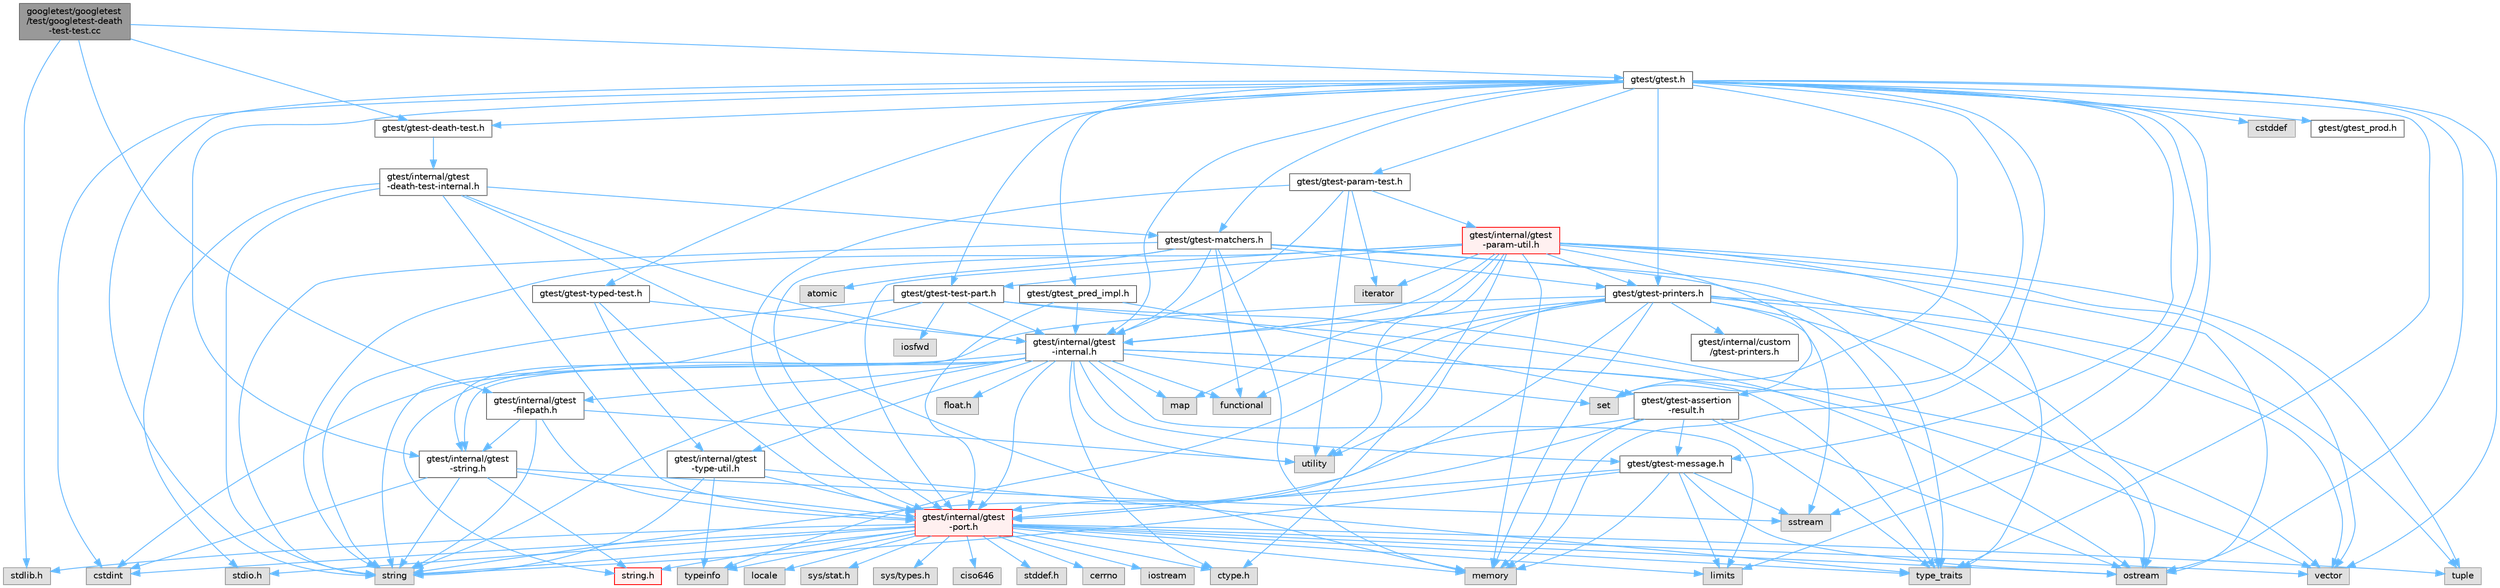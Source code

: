 digraph "googletest/googletest/test/googletest-death-test-test.cc"
{
 // LATEX_PDF_SIZE
  bgcolor="transparent";
  edge [fontname=Helvetica,fontsize=10,labelfontname=Helvetica,labelfontsize=10];
  node [fontname=Helvetica,fontsize=10,shape=box,height=0.2,width=0.4];
  Node1 [id="Node000001",label="googletest/googletest\l/test/googletest-death\l-test-test.cc",height=0.2,width=0.4,color="gray40", fillcolor="grey60", style="filled", fontcolor="black",tooltip=" "];
  Node1 -> Node2 [id="edge1_Node000001_Node000002",color="steelblue1",style="solid",tooltip=" "];
  Node2 [id="Node000002",label="stdlib.h",height=0.2,width=0.4,color="grey60", fillcolor="#E0E0E0", style="filled",tooltip=" "];
  Node1 -> Node3 [id="edge2_Node000001_Node000003",color="steelblue1",style="solid",tooltip=" "];
  Node3 [id="Node000003",label="gtest/gtest-death-test.h",height=0.2,width=0.4,color="grey40", fillcolor="white", style="filled",URL="$gtest-death-test_8h.html",tooltip=" "];
  Node3 -> Node4 [id="edge3_Node000003_Node000004",color="steelblue1",style="solid",tooltip=" "];
  Node4 [id="Node000004",label="gtest/internal/gtest\l-death-test-internal.h",height=0.2,width=0.4,color="grey40", fillcolor="white", style="filled",URL="$gtest-death-test-internal_8h.html",tooltip=" "];
  Node4 -> Node5 [id="edge4_Node000004_Node000005",color="steelblue1",style="solid",tooltip=" "];
  Node5 [id="Node000005",label="stdio.h",height=0.2,width=0.4,color="grey60", fillcolor="#E0E0E0", style="filled",tooltip=" "];
  Node4 -> Node6 [id="edge5_Node000004_Node000006",color="steelblue1",style="solid",tooltip=" "];
  Node6 [id="Node000006",label="memory",height=0.2,width=0.4,color="grey60", fillcolor="#E0E0E0", style="filled",tooltip=" "];
  Node4 -> Node7 [id="edge6_Node000004_Node000007",color="steelblue1",style="solid",tooltip=" "];
  Node7 [id="Node000007",label="string",height=0.2,width=0.4,color="grey60", fillcolor="#E0E0E0", style="filled",tooltip=" "];
  Node4 -> Node8 [id="edge7_Node000004_Node000008",color="steelblue1",style="solid",tooltip=" "];
  Node8 [id="Node000008",label="gtest/gtest-matchers.h",height=0.2,width=0.4,color="grey40", fillcolor="white", style="filled",URL="$gtest-matchers_8h.html",tooltip=" "];
  Node8 -> Node9 [id="edge8_Node000008_Node000009",color="steelblue1",style="solid",tooltip=" "];
  Node9 [id="Node000009",label="atomic",height=0.2,width=0.4,color="grey60", fillcolor="#E0E0E0", style="filled",tooltip=" "];
  Node8 -> Node10 [id="edge9_Node000008_Node000010",color="steelblue1",style="solid",tooltip=" "];
  Node10 [id="Node000010",label="functional",height=0.2,width=0.4,color="grey60", fillcolor="#E0E0E0", style="filled",tooltip=" "];
  Node8 -> Node6 [id="edge10_Node000008_Node000006",color="steelblue1",style="solid",tooltip=" "];
  Node8 -> Node11 [id="edge11_Node000008_Node000011",color="steelblue1",style="solid",tooltip=" "];
  Node11 [id="Node000011",label="ostream",height=0.2,width=0.4,color="grey60", fillcolor="#E0E0E0", style="filled",tooltip=" "];
  Node8 -> Node7 [id="edge12_Node000008_Node000007",color="steelblue1",style="solid",tooltip=" "];
  Node8 -> Node12 [id="edge13_Node000008_Node000012",color="steelblue1",style="solid",tooltip=" "];
  Node12 [id="Node000012",label="type_traits",height=0.2,width=0.4,color="grey60", fillcolor="#E0E0E0", style="filled",tooltip=" "];
  Node8 -> Node13 [id="edge14_Node000008_Node000013",color="steelblue1",style="solid",tooltip=" "];
  Node13 [id="Node000013",label="gtest/gtest-printers.h",height=0.2,width=0.4,color="grey40", fillcolor="white", style="filled",URL="$gtest-printers_8h.html",tooltip=" "];
  Node13 -> Node10 [id="edge15_Node000013_Node000010",color="steelblue1",style="solid",tooltip=" "];
  Node13 -> Node6 [id="edge16_Node000013_Node000006",color="steelblue1",style="solid",tooltip=" "];
  Node13 -> Node11 [id="edge17_Node000013_Node000011",color="steelblue1",style="solid",tooltip=" "];
  Node13 -> Node14 [id="edge18_Node000013_Node000014",color="steelblue1",style="solid",tooltip=" "];
  Node14 [id="Node000014",label="sstream",height=0.2,width=0.4,color="grey60", fillcolor="#E0E0E0", style="filled",tooltip=" "];
  Node13 -> Node7 [id="edge19_Node000013_Node000007",color="steelblue1",style="solid",tooltip=" "];
  Node13 -> Node15 [id="edge20_Node000013_Node000015",color="steelblue1",style="solid",tooltip=" "];
  Node15 [id="Node000015",label="tuple",height=0.2,width=0.4,color="grey60", fillcolor="#E0E0E0", style="filled",tooltip=" "];
  Node13 -> Node12 [id="edge21_Node000013_Node000012",color="steelblue1",style="solid",tooltip=" "];
  Node13 -> Node16 [id="edge22_Node000013_Node000016",color="steelblue1",style="solid",tooltip=" "];
  Node16 [id="Node000016",label="typeinfo",height=0.2,width=0.4,color="grey60", fillcolor="#E0E0E0", style="filled",tooltip=" "];
  Node13 -> Node17 [id="edge23_Node000013_Node000017",color="steelblue1",style="solid",tooltip=" "];
  Node17 [id="Node000017",label="utility",height=0.2,width=0.4,color="grey60", fillcolor="#E0E0E0", style="filled",tooltip=" "];
  Node13 -> Node18 [id="edge24_Node000013_Node000018",color="steelblue1",style="solid",tooltip=" "];
  Node18 [id="Node000018",label="vector",height=0.2,width=0.4,color="grey60", fillcolor="#E0E0E0", style="filled",tooltip=" "];
  Node13 -> Node19 [id="edge25_Node000013_Node000019",color="steelblue1",style="solid",tooltip=" "];
  Node19 [id="Node000019",label="gtest/internal/gtest\l-internal.h",height=0.2,width=0.4,color="grey40", fillcolor="white", style="filled",URL="$gtest-internal_8h.html",tooltip=" "];
  Node19 -> Node20 [id="edge26_Node000019_Node000020",color="steelblue1",style="solid",tooltip=" "];
  Node20 [id="Node000020",label="gtest/internal/gtest\l-port.h",height=0.2,width=0.4,color="red", fillcolor="#FFF0F0", style="filled",URL="$gtest-port_8h.html",tooltip=" "];
  Node20 -> Node21 [id="edge27_Node000020_Node000021",color="steelblue1",style="solid",tooltip=" "];
  Node21 [id="Node000021",label="ciso646",height=0.2,width=0.4,color="grey60", fillcolor="#E0E0E0", style="filled",tooltip=" "];
  Node20 -> Node22 [id="edge28_Node000020_Node000022",color="steelblue1",style="solid",tooltip=" "];
  Node22 [id="Node000022",label="ctype.h",height=0.2,width=0.4,color="grey60", fillcolor="#E0E0E0", style="filled",tooltip=" "];
  Node20 -> Node23 [id="edge29_Node000020_Node000023",color="steelblue1",style="solid",tooltip=" "];
  Node23 [id="Node000023",label="stddef.h",height=0.2,width=0.4,color="grey60", fillcolor="#E0E0E0", style="filled",tooltip=" "];
  Node20 -> Node5 [id="edge30_Node000020_Node000005",color="steelblue1",style="solid",tooltip=" "];
  Node20 -> Node2 [id="edge31_Node000020_Node000002",color="steelblue1",style="solid",tooltip=" "];
  Node20 -> Node24 [id="edge32_Node000020_Node000024",color="steelblue1",style="solid",tooltip=" "];
  Node24 [id="Node000024",label="string.h",height=0.2,width=0.4,color="red", fillcolor="#FFF0F0", style="filled",URL="$string_8h.html",tooltip=" "];
  Node20 -> Node38 [id="edge33_Node000020_Node000038",color="steelblue1",style="solid",tooltip=" "];
  Node38 [id="Node000038",label="cerrno",height=0.2,width=0.4,color="grey60", fillcolor="#E0E0E0", style="filled",tooltip=" "];
  Node20 -> Node27 [id="edge34_Node000020_Node000027",color="steelblue1",style="solid",tooltip=" "];
  Node27 [id="Node000027",label="cstdint",height=0.2,width=0.4,color="grey60", fillcolor="#E0E0E0", style="filled",tooltip=" "];
  Node20 -> Node39 [id="edge35_Node000020_Node000039",color="steelblue1",style="solid",tooltip=" "];
  Node39 [id="Node000039",label="iostream",height=0.2,width=0.4,color="grey60", fillcolor="#E0E0E0", style="filled",tooltip=" "];
  Node20 -> Node33 [id="edge36_Node000020_Node000033",color="steelblue1",style="solid",tooltip=" "];
  Node33 [id="Node000033",label="limits",height=0.2,width=0.4,color="grey60", fillcolor="#E0E0E0", style="filled",tooltip=" "];
  Node20 -> Node40 [id="edge37_Node000020_Node000040",color="steelblue1",style="solid",tooltip=" "];
  Node40 [id="Node000040",label="locale",height=0.2,width=0.4,color="grey60", fillcolor="#E0E0E0", style="filled",tooltip=" "];
  Node20 -> Node6 [id="edge38_Node000020_Node000006",color="steelblue1",style="solid",tooltip=" "];
  Node20 -> Node11 [id="edge39_Node000020_Node000011",color="steelblue1",style="solid",tooltip=" "];
  Node20 -> Node7 [id="edge40_Node000020_Node000007",color="steelblue1",style="solid",tooltip=" "];
  Node20 -> Node15 [id="edge41_Node000020_Node000015",color="steelblue1",style="solid",tooltip=" "];
  Node20 -> Node12 [id="edge42_Node000020_Node000012",color="steelblue1",style="solid",tooltip=" "];
  Node20 -> Node18 [id="edge43_Node000020_Node000018",color="steelblue1",style="solid",tooltip=" "];
  Node20 -> Node41 [id="edge44_Node000020_Node000041",color="steelblue1",style="solid",tooltip=" "];
  Node41 [id="Node000041",label="sys/stat.h",height=0.2,width=0.4,color="grey60", fillcolor="#E0E0E0", style="filled",tooltip=" "];
  Node20 -> Node42 [id="edge45_Node000020_Node000042",color="steelblue1",style="solid",tooltip=" "];
  Node42 [id="Node000042",label="sys/types.h",height=0.2,width=0.4,color="grey60", fillcolor="#E0E0E0", style="filled",tooltip=" "];
  Node20 -> Node16 [id="edge46_Node000020_Node000016",color="steelblue1",style="solid",tooltip=" "];
  Node19 -> Node22 [id="edge47_Node000019_Node000022",color="steelblue1",style="solid",tooltip=" "];
  Node19 -> Node48 [id="edge48_Node000019_Node000048",color="steelblue1",style="solid",tooltip=" "];
  Node48 [id="Node000048",label="float.h",height=0.2,width=0.4,color="grey60", fillcolor="#E0E0E0", style="filled",tooltip=" "];
  Node19 -> Node24 [id="edge49_Node000019_Node000024",color="steelblue1",style="solid",tooltip=" "];
  Node19 -> Node27 [id="edge50_Node000019_Node000027",color="steelblue1",style="solid",tooltip=" "];
  Node19 -> Node10 [id="edge51_Node000019_Node000010",color="steelblue1",style="solid",tooltip=" "];
  Node19 -> Node33 [id="edge52_Node000019_Node000033",color="steelblue1",style="solid",tooltip=" "];
  Node19 -> Node49 [id="edge53_Node000019_Node000049",color="steelblue1",style="solid",tooltip=" "];
  Node49 [id="Node000049",label="map",height=0.2,width=0.4,color="grey60", fillcolor="#E0E0E0", style="filled",tooltip=" "];
  Node19 -> Node31 [id="edge54_Node000019_Node000031",color="steelblue1",style="solid",tooltip=" "];
  Node31 [id="Node000031",label="set",height=0.2,width=0.4,color="grey60", fillcolor="#E0E0E0", style="filled",tooltip=" "];
  Node19 -> Node7 [id="edge55_Node000019_Node000007",color="steelblue1",style="solid",tooltip=" "];
  Node19 -> Node12 [id="edge56_Node000019_Node000012",color="steelblue1",style="solid",tooltip=" "];
  Node19 -> Node17 [id="edge57_Node000019_Node000017",color="steelblue1",style="solid",tooltip=" "];
  Node19 -> Node18 [id="edge58_Node000019_Node000018",color="steelblue1",style="solid",tooltip=" "];
  Node19 -> Node50 [id="edge59_Node000019_Node000050",color="steelblue1",style="solid",tooltip=" "];
  Node50 [id="Node000050",label="gtest/gtest-message.h",height=0.2,width=0.4,color="grey40", fillcolor="white", style="filled",URL="$gtest-message_8h.html",tooltip=" "];
  Node50 -> Node33 [id="edge60_Node000050_Node000033",color="steelblue1",style="solid",tooltip=" "];
  Node50 -> Node6 [id="edge61_Node000050_Node000006",color="steelblue1",style="solid",tooltip=" "];
  Node50 -> Node11 [id="edge62_Node000050_Node000011",color="steelblue1",style="solid",tooltip=" "];
  Node50 -> Node14 [id="edge63_Node000050_Node000014",color="steelblue1",style="solid",tooltip=" "];
  Node50 -> Node7 [id="edge64_Node000050_Node000007",color="steelblue1",style="solid",tooltip=" "];
  Node50 -> Node20 [id="edge65_Node000050_Node000020",color="steelblue1",style="solid",tooltip=" "];
  Node19 -> Node51 [id="edge66_Node000019_Node000051",color="steelblue1",style="solid",tooltip=" "];
  Node51 [id="Node000051",label="gtest/internal/gtest\l-filepath.h",height=0.2,width=0.4,color="grey40", fillcolor="white", style="filled",URL="$gtest-filepath_8h.html",tooltip=" "];
  Node51 -> Node7 [id="edge67_Node000051_Node000007",color="steelblue1",style="solid",tooltip=" "];
  Node51 -> Node17 [id="edge68_Node000051_Node000017",color="steelblue1",style="solid",tooltip=" "];
  Node51 -> Node20 [id="edge69_Node000051_Node000020",color="steelblue1",style="solid",tooltip=" "];
  Node51 -> Node52 [id="edge70_Node000051_Node000052",color="steelblue1",style="solid",tooltip=" "];
  Node52 [id="Node000052",label="gtest/internal/gtest\l-string.h",height=0.2,width=0.4,color="grey40", fillcolor="white", style="filled",URL="$gtest-string_8h.html",tooltip=" "];
  Node52 -> Node24 [id="edge71_Node000052_Node000024",color="steelblue1",style="solid",tooltip=" "];
  Node52 -> Node27 [id="edge72_Node000052_Node000027",color="steelblue1",style="solid",tooltip=" "];
  Node52 -> Node14 [id="edge73_Node000052_Node000014",color="steelblue1",style="solid",tooltip=" "];
  Node52 -> Node7 [id="edge74_Node000052_Node000007",color="steelblue1",style="solid",tooltip=" "];
  Node52 -> Node20 [id="edge75_Node000052_Node000020",color="steelblue1",style="solid",tooltip=" "];
  Node19 -> Node52 [id="edge76_Node000019_Node000052",color="steelblue1",style="solid",tooltip=" "];
  Node19 -> Node53 [id="edge77_Node000019_Node000053",color="steelblue1",style="solid",tooltip=" "];
  Node53 [id="Node000053",label="gtest/internal/gtest\l-type-util.h",height=0.2,width=0.4,color="grey40", fillcolor="white", style="filled",URL="$gtest-type-util_8h.html",tooltip=" "];
  Node53 -> Node7 [id="edge78_Node000053_Node000007",color="steelblue1",style="solid",tooltip=" "];
  Node53 -> Node12 [id="edge79_Node000053_Node000012",color="steelblue1",style="solid",tooltip=" "];
  Node53 -> Node16 [id="edge80_Node000053_Node000016",color="steelblue1",style="solid",tooltip=" "];
  Node53 -> Node20 [id="edge81_Node000053_Node000020",color="steelblue1",style="solid",tooltip=" "];
  Node13 -> Node20 [id="edge82_Node000013_Node000020",color="steelblue1",style="solid",tooltip=" "];
  Node13 -> Node54 [id="edge83_Node000013_Node000054",color="steelblue1",style="solid",tooltip=" "];
  Node54 [id="Node000054",label="gtest/internal/custom\l/gtest-printers.h",height=0.2,width=0.4,color="grey40", fillcolor="white", style="filled",URL="$internal_2custom_2gtest-printers_8h.html",tooltip=" "];
  Node8 -> Node19 [id="edge84_Node000008_Node000019",color="steelblue1",style="solid",tooltip=" "];
  Node8 -> Node20 [id="edge85_Node000008_Node000020",color="steelblue1",style="solid",tooltip=" "];
  Node4 -> Node19 [id="edge86_Node000004_Node000019",color="steelblue1",style="solid",tooltip=" "];
  Node4 -> Node20 [id="edge87_Node000004_Node000020",color="steelblue1",style="solid",tooltip=" "];
  Node1 -> Node55 [id="edge88_Node000001_Node000055",color="steelblue1",style="solid",tooltip=" "];
  Node55 [id="Node000055",label="gtest/gtest.h",height=0.2,width=0.4,color="grey40", fillcolor="white", style="filled",URL="$gtest_8h.html",tooltip=" "];
  Node55 -> Node28 [id="edge89_Node000055_Node000028",color="steelblue1",style="solid",tooltip=" "];
  Node28 [id="Node000028",label="cstddef",height=0.2,width=0.4,color="grey60", fillcolor="#E0E0E0", style="filled",tooltip=" "];
  Node55 -> Node27 [id="edge90_Node000055_Node000027",color="steelblue1",style="solid",tooltip=" "];
  Node55 -> Node33 [id="edge91_Node000055_Node000033",color="steelblue1",style="solid",tooltip=" "];
  Node55 -> Node6 [id="edge92_Node000055_Node000006",color="steelblue1",style="solid",tooltip=" "];
  Node55 -> Node11 [id="edge93_Node000055_Node000011",color="steelblue1",style="solid",tooltip=" "];
  Node55 -> Node31 [id="edge94_Node000055_Node000031",color="steelblue1",style="solid",tooltip=" "];
  Node55 -> Node14 [id="edge95_Node000055_Node000014",color="steelblue1",style="solid",tooltip=" "];
  Node55 -> Node7 [id="edge96_Node000055_Node000007",color="steelblue1",style="solid",tooltip=" "];
  Node55 -> Node12 [id="edge97_Node000055_Node000012",color="steelblue1",style="solid",tooltip=" "];
  Node55 -> Node18 [id="edge98_Node000055_Node000018",color="steelblue1",style="solid",tooltip=" "];
  Node55 -> Node56 [id="edge99_Node000055_Node000056",color="steelblue1",style="solid",tooltip=" "];
  Node56 [id="Node000056",label="gtest/gtest-assertion\l-result.h",height=0.2,width=0.4,color="grey40", fillcolor="white", style="filled",URL="$gtest-assertion-result_8h.html",tooltip=" "];
  Node56 -> Node6 [id="edge100_Node000056_Node000006",color="steelblue1",style="solid",tooltip=" "];
  Node56 -> Node11 [id="edge101_Node000056_Node000011",color="steelblue1",style="solid",tooltip=" "];
  Node56 -> Node7 [id="edge102_Node000056_Node000007",color="steelblue1",style="solid",tooltip=" "];
  Node56 -> Node12 [id="edge103_Node000056_Node000012",color="steelblue1",style="solid",tooltip=" "];
  Node56 -> Node50 [id="edge104_Node000056_Node000050",color="steelblue1",style="solid",tooltip=" "];
  Node56 -> Node20 [id="edge105_Node000056_Node000020",color="steelblue1",style="solid",tooltip=" "];
  Node55 -> Node3 [id="edge106_Node000055_Node000003",color="steelblue1",style="solid",tooltip=" "];
  Node55 -> Node8 [id="edge107_Node000055_Node000008",color="steelblue1",style="solid",tooltip=" "];
  Node55 -> Node50 [id="edge108_Node000055_Node000050",color="steelblue1",style="solid",tooltip=" "];
  Node55 -> Node57 [id="edge109_Node000055_Node000057",color="steelblue1",style="solid",tooltip=" "];
  Node57 [id="Node000057",label="gtest/gtest-param-test.h",height=0.2,width=0.4,color="grey40", fillcolor="white", style="filled",URL="$gtest-param-test_8h.html",tooltip=" "];
  Node57 -> Node34 [id="edge110_Node000057_Node000034",color="steelblue1",style="solid",tooltip=" "];
  Node34 [id="Node000034",label="iterator",height=0.2,width=0.4,color="grey60", fillcolor="#E0E0E0", style="filled",tooltip=" "];
  Node57 -> Node17 [id="edge111_Node000057_Node000017",color="steelblue1",style="solid",tooltip=" "];
  Node57 -> Node19 [id="edge112_Node000057_Node000019",color="steelblue1",style="solid",tooltip=" "];
  Node57 -> Node58 [id="edge113_Node000057_Node000058",color="steelblue1",style="solid",tooltip=" "];
  Node58 [id="Node000058",label="gtest/internal/gtest\l-param-util.h",height=0.2,width=0.4,color="red", fillcolor="#FFF0F0", style="filled",URL="$gtest-param-util_8h.html",tooltip=" "];
  Node58 -> Node22 [id="edge114_Node000058_Node000022",color="steelblue1",style="solid",tooltip=" "];
  Node58 -> Node34 [id="edge115_Node000058_Node000034",color="steelblue1",style="solid",tooltip=" "];
  Node58 -> Node49 [id="edge116_Node000058_Node000049",color="steelblue1",style="solid",tooltip=" "];
  Node58 -> Node6 [id="edge117_Node000058_Node000006",color="steelblue1",style="solid",tooltip=" "];
  Node58 -> Node11 [id="edge118_Node000058_Node000011",color="steelblue1",style="solid",tooltip=" "];
  Node58 -> Node31 [id="edge119_Node000058_Node000031",color="steelblue1",style="solid",tooltip=" "];
  Node58 -> Node7 [id="edge120_Node000058_Node000007",color="steelblue1",style="solid",tooltip=" "];
  Node58 -> Node15 [id="edge121_Node000058_Node000015",color="steelblue1",style="solid",tooltip=" "];
  Node58 -> Node12 [id="edge122_Node000058_Node000012",color="steelblue1",style="solid",tooltip=" "];
  Node58 -> Node17 [id="edge123_Node000058_Node000017",color="steelblue1",style="solid",tooltip=" "];
  Node58 -> Node18 [id="edge124_Node000058_Node000018",color="steelblue1",style="solid",tooltip=" "];
  Node58 -> Node13 [id="edge125_Node000058_Node000013",color="steelblue1",style="solid",tooltip=" "];
  Node58 -> Node61 [id="edge126_Node000058_Node000061",color="steelblue1",style="solid",tooltip=" "];
  Node61 [id="Node000061",label="gtest/gtest-test-part.h",height=0.2,width=0.4,color="grey40", fillcolor="white", style="filled",URL="$gtest-test-part_8h.html",tooltip=" "];
  Node61 -> Node62 [id="edge127_Node000061_Node000062",color="steelblue1",style="solid",tooltip=" "];
  Node62 [id="Node000062",label="iosfwd",height=0.2,width=0.4,color="grey60", fillcolor="#E0E0E0", style="filled",tooltip=" "];
  Node61 -> Node11 [id="edge128_Node000061_Node000011",color="steelblue1",style="solid",tooltip=" "];
  Node61 -> Node7 [id="edge129_Node000061_Node000007",color="steelblue1",style="solid",tooltip=" "];
  Node61 -> Node18 [id="edge130_Node000061_Node000018",color="steelblue1",style="solid",tooltip=" "];
  Node61 -> Node19 [id="edge131_Node000061_Node000019",color="steelblue1",style="solid",tooltip=" "];
  Node61 -> Node52 [id="edge132_Node000061_Node000052",color="steelblue1",style="solid",tooltip=" "];
  Node58 -> Node19 [id="edge133_Node000058_Node000019",color="steelblue1",style="solid",tooltip=" "];
  Node58 -> Node20 [id="edge134_Node000058_Node000020",color="steelblue1",style="solid",tooltip=" "];
  Node57 -> Node20 [id="edge135_Node000057_Node000020",color="steelblue1",style="solid",tooltip=" "];
  Node55 -> Node13 [id="edge136_Node000055_Node000013",color="steelblue1",style="solid",tooltip=" "];
  Node55 -> Node61 [id="edge137_Node000055_Node000061",color="steelblue1",style="solid",tooltip=" "];
  Node55 -> Node63 [id="edge138_Node000055_Node000063",color="steelblue1",style="solid",tooltip=" "];
  Node63 [id="Node000063",label="gtest/gtest-typed-test.h",height=0.2,width=0.4,color="grey40", fillcolor="white", style="filled",URL="$gtest-typed-test_8h.html",tooltip=" "];
  Node63 -> Node19 [id="edge139_Node000063_Node000019",color="steelblue1",style="solid",tooltip=" "];
  Node63 -> Node20 [id="edge140_Node000063_Node000020",color="steelblue1",style="solid",tooltip=" "];
  Node63 -> Node53 [id="edge141_Node000063_Node000053",color="steelblue1",style="solid",tooltip=" "];
  Node55 -> Node64 [id="edge142_Node000055_Node000064",color="steelblue1",style="solid",tooltip=" "];
  Node64 [id="Node000064",label="gtest/gtest_pred_impl.h",height=0.2,width=0.4,color="grey40", fillcolor="white", style="filled",URL="$gtest__pred__impl_8h.html",tooltip=" "];
  Node64 -> Node56 [id="edge143_Node000064_Node000056",color="steelblue1",style="solid",tooltip=" "];
  Node64 -> Node19 [id="edge144_Node000064_Node000019",color="steelblue1",style="solid",tooltip=" "];
  Node64 -> Node20 [id="edge145_Node000064_Node000020",color="steelblue1",style="solid",tooltip=" "];
  Node55 -> Node65 [id="edge146_Node000055_Node000065",color="steelblue1",style="solid",tooltip=" "];
  Node65 [id="Node000065",label="gtest/gtest_prod.h",height=0.2,width=0.4,color="grey40", fillcolor="white", style="filled",URL="$gtest__prod_8h.html",tooltip=" "];
  Node55 -> Node19 [id="edge147_Node000055_Node000019",color="steelblue1",style="solid",tooltip=" "];
  Node55 -> Node52 [id="edge148_Node000055_Node000052",color="steelblue1",style="solid",tooltip=" "];
  Node1 -> Node51 [id="edge149_Node000001_Node000051",color="steelblue1",style="solid",tooltip=" "];
}
